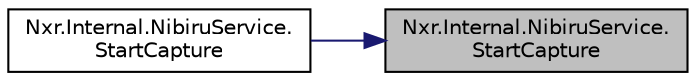 digraph "Nxr.Internal.NibiruService.StartCapture"
{
 // LATEX_PDF_SIZE
  edge [fontname="Helvetica",fontsize="10",labelfontname="Helvetica",labelfontsize="10"];
  node [fontname="Helvetica",fontsize="10",shape=record];
  rankdir="RL";
  Node1 [label="Nxr.Internal.NibiruService.\lStartCapture",height=0.2,width=0.4,color="black", fillcolor="grey75", style="filled", fontcolor="black",tooltip="Start capture"];
  Node1 -> Node2 [dir="back",color="midnightblue",fontsize="10",style="solid",fontname="Helvetica"];
  Node2 [label="Nxr.Internal.NibiruService.\lStartCapture",height=0.2,width=0.4,color="black", fillcolor="white", style="filled",URL="$class_nxr_1_1_internal_1_1_nibiru_service.html#a71926d92d5b19bd8e8336c6b10056f20",tooltip="Start capture"];
}
